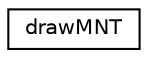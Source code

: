 digraph "Graphical Class Hierarchy"
{
  edge [fontname="Helvetica",fontsize="10",labelfontname="Helvetica",labelfontsize="10"];
  node [fontname="Helvetica",fontsize="10",shape=record];
  rankdir="LR";
  Node1 [label="drawMNT",height=0.2,width=0.4,color="black", fillcolor="white", style="filled",URL="$classdraw_m_n_t.html",tooltip="Draw the DEM and the isohypses. "];
}
